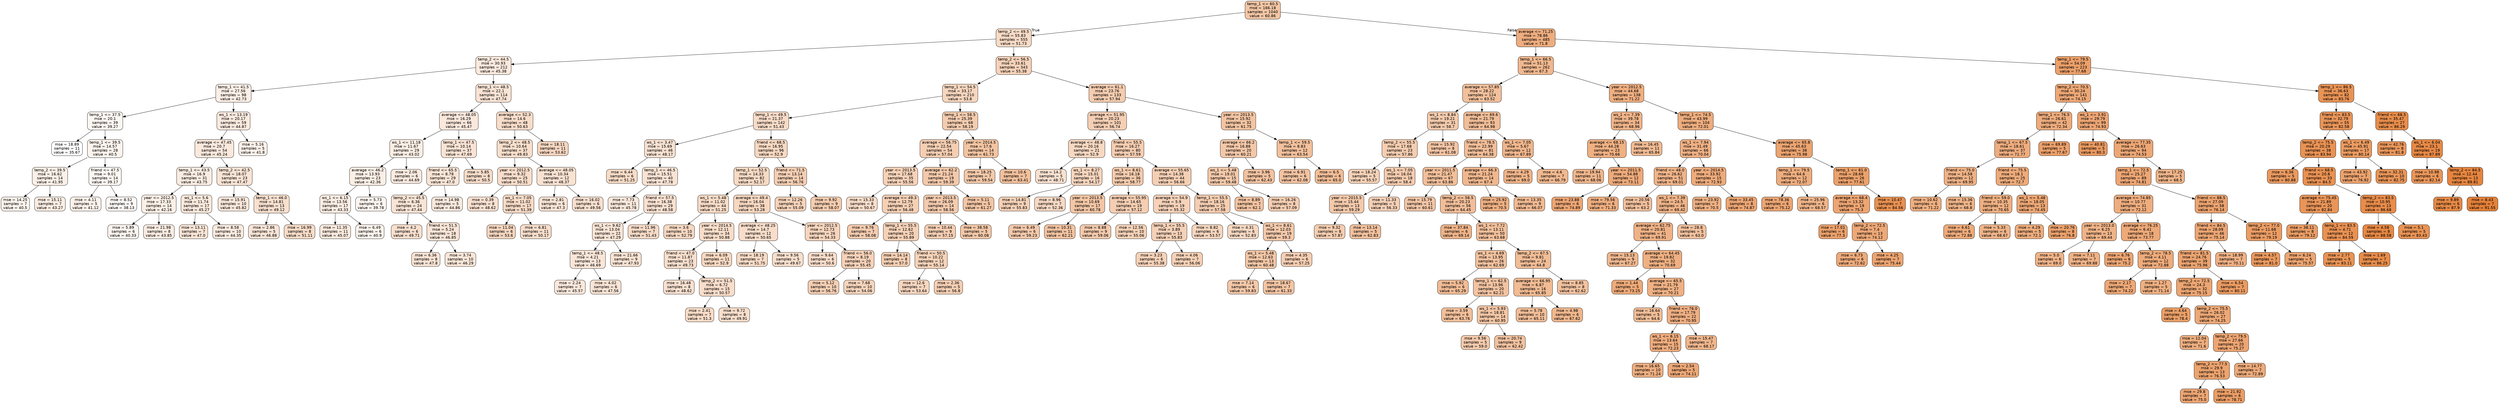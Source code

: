 digraph Tree {
node [shape=box, style="filled, rounded", color="black", fontname=helvetica] ;
edge [fontname=helvetica] ;
0 [label="temp_1 <= 60.5\nmse = 166.18\nsamples = 1040\nvalue = 60.86", fillcolor="#e5813973"] ;
1 [label="temp_2 <= 49.5\nmse = 55.83\nsamples = 555\nvalue = 51.73", fillcolor="#e5813949"] ;
0 -> 1 [labeldistance=2.5, labelangle=45, headlabel="True"] ;
2 [label="temp_2 <= 44.5\nmse = 30.93\nsamples = 212\nvalue = 45.38", fillcolor="#e581392c"] ;
1 -> 2 ;
3 [label="temp_1 <= 41.5\nmse = 27.56\nsamples = 98\nvalue = 42.73", fillcolor="#e5813920"] ;
2 -> 3 ;
4 [label="temp_1 <= 37.5\nmse = 20.1\nsamples = 39\nvalue = 39.27", fillcolor="#e5813910"] ;
3 -> 4 ;
5 [label="mse = 18.89\nsamples = 11\nvalue = 35.67", fillcolor="#e5813900"] ;
4 -> 5 ;
6 [label="temp_1 <= 39.5\nmse = 14.57\nsamples = 28\nvalue = 40.5", fillcolor="#e5813916"] ;
4 -> 6 ;
7 [label="temp_2 <= 39.5\nmse = 16.62\nsamples = 14\nvalue = 41.95", fillcolor="#e581391d"] ;
6 -> 7 ;
8 [label="mse = 14.25\nsamples = 7\nvalue = 40.5", fillcolor="#e5813916"] ;
7 -> 8 ;
9 [label="mse = 15.11\nsamples = 7\nvalue = 43.27", fillcolor="#e5813923"] ;
7 -> 9 ;
10 [label="friend <= 47.5\nmse = 9.01\nsamples = 14\nvalue = 39.17", fillcolor="#e5813910"] ;
6 -> 10 ;
11 [label="mse = 4.11\nsamples = 5\nvalue = 41.12", fillcolor="#e5813919"] ;
10 -> 11 ;
12 [label="mse = 8.52\nsamples = 9\nvalue = 38.13", fillcolor="#e581390b"] ;
10 -> 12 ;
13 [label="ws_1 <= 13.19\nmse = 20.17\nsamples = 59\nvalue = 44.87", fillcolor="#e581392a"] ;
3 -> 13 ;
14 [label="average <= 47.45\nmse = 20.7\nsamples = 54\nvalue = 45.24", fillcolor="#e581392c"] ;
13 -> 14 ;
15 [label="temp_1 <= 43.5\nmse = 16.9\nsamples = 31\nvalue = 43.75", fillcolor="#e5813925"] ;
14 -> 15 ;
16 [label="year <= 2012.5\nmse = 17.33\nsamples = 14\nvalue = 42.16", fillcolor="#e581391e"] ;
15 -> 16 ;
17 [label="mse = 5.89\nsamples = 6\nvalue = 40.33", fillcolor="#e5813915"] ;
16 -> 17 ;
18 [label="mse = 21.98\nsamples = 8\nvalue = 43.85", fillcolor="#e5813925"] ;
16 -> 18 ;
19 [label="ws_1 <= 5.6\nmse = 11.74\nsamples = 17\nvalue = 45.27", fillcolor="#e581392c"] ;
15 -> 19 ;
20 [label="mse = 13.11\nsamples = 7\nvalue = 47.0", fillcolor="#e5813934"] ;
19 -> 20 ;
21 [label="mse = 8.58\nsamples = 10\nvalue = 44.35", fillcolor="#e5813928"] ;
19 -> 21 ;
22 [label="temp_2 <= 42.5\nmse = 18.07\nsamples = 23\nvalue = 47.47", fillcolor="#e5813936"] ;
14 -> 22 ;
23 [label="mse = 15.91\nsamples = 10\nvalue = 45.82", fillcolor="#e581392e"] ;
22 -> 23 ;
24 [label="temp_1 <= 46.0\nmse = 14.81\nsamples = 13\nvalue = 49.12", fillcolor="#e581393d"] ;
22 -> 24 ;
25 [label="mse = 2.86\nsamples = 5\nvalue = 46.88", fillcolor="#e5813933"] ;
24 -> 25 ;
26 [label="mse = 16.99\nsamples = 8\nvalue = 51.11", fillcolor="#e5813946"] ;
24 -> 26 ;
27 [label="mse = 5.16\nsamples = 5\nvalue = 41.8", fillcolor="#e581391c"] ;
13 -> 27 ;
28 [label="temp_1 <= 48.5\nmse = 22.1\nsamples = 114\nvalue = 47.74", fillcolor="#e5813937"] ;
2 -> 28 ;
29 [label="average <= 48.05\nmse = 16.29\nsamples = 66\nvalue = 45.47", fillcolor="#e581392d"] ;
28 -> 29 ;
30 [label="ws_1 <= 11.18\nmse = 11.67\nsamples = 29\nvalue = 43.02", fillcolor="#e5813922"] ;
29 -> 30 ;
31 [label="average <= 46.2\nmse = 13.93\nsamples = 23\nvalue = 42.36", fillcolor="#e581391f"] ;
30 -> 31 ;
32 [label="ws_1 <= 6.15\nmse = 13.56\nsamples = 17\nvalue = 43.33", fillcolor="#e5813923"] ;
31 -> 32 ;
33 [label="mse = 11.35\nsamples = 11\nvalue = 45.07", fillcolor="#e581392b"] ;
32 -> 33 ;
34 [label="mse = 6.49\nsamples = 6\nvalue = 40.9", fillcolor="#e5813918"] ;
32 -> 34 ;
35 [label="mse = 5.73\nsamples = 6\nvalue = 39.78", fillcolor="#e5813913"] ;
31 -> 35 ;
36 [label="mse = 2.06\nsamples = 6\nvalue = 44.69", fillcolor="#e5813929"] ;
30 -> 36 ;
37 [label="temp_1 <= 47.5\nmse = 10.14\nsamples = 37\nvalue = 47.69", fillcolor="#e5813937"] ;
29 -> 37 ;
38 [label="friend <= 65.5\nmse = 8.78\nsamples = 29\nvalue = 47.0", fillcolor="#e5813934"] ;
37 -> 38 ;
39 [label="temp_2 <= 45.5\nmse = 6.36\nsamples = 24\nvalue = 47.44", fillcolor="#e5813936"] ;
38 -> 39 ;
40 [label="mse = 4.2\nsamples = 6\nvalue = 49.71", fillcolor="#e5813940"] ;
39 -> 40 ;
41 [label="friend <= 51.5\nmse = 5.24\nsamples = 18\nvalue = 46.85", fillcolor="#e5813933"] ;
39 -> 41 ;
42 [label="mse = 6.36\nsamples = 8\nvalue = 47.8", fillcolor="#e5813937"] ;
41 -> 42 ;
43 [label="mse = 3.74\nsamples = 10\nvalue = 46.29", fillcolor="#e5813930"] ;
41 -> 43 ;
44 [label="mse = 14.98\nsamples = 5\nvalue = 44.86", fillcolor="#e581392a"] ;
38 -> 44 ;
45 [label="mse = 5.85\nsamples = 8\nvalue = 50.5", fillcolor="#e5813944"] ;
37 -> 45 ;
46 [label="average <= 52.3\nmse = 14.6\nsamples = 48\nvalue = 50.63", fillcolor="#e5813944"] ;
28 -> 46 ;
47 [label="temp_2 <= 48.5\nmse = 10.64\nsamples = 37\nvalue = 49.83", fillcolor="#e5813941"] ;
46 -> 47 ;
48 [label="year <= 2012.5\nmse = 9.32\nsamples = 25\nvalue = 50.51", fillcolor="#e5813944"] ;
47 -> 48 ;
49 [label="mse = 0.39\nsamples = 8\nvalue = 48.62", fillcolor="#e581393b"] ;
48 -> 49 ;
50 [label="ws_1 <= 7.05\nmse = 11.02\nsamples = 17\nvalue = 51.39", fillcolor="#e5813948"] ;
48 -> 50 ;
51 [label="mse = 11.04\nsamples = 6\nvalue = 53.6", fillcolor="#e5813952"] ;
50 -> 51 ;
52 [label="mse = 6.81\nsamples = 11\nvalue = 50.17", fillcolor="#e5813942"] ;
50 -> 52 ;
53 [label="average <= 48.05\nmse = 10.34\nsamples = 12\nvalue = 48.37", fillcolor="#e581393a"] ;
47 -> 53 ;
54 [label="mse = 2.81\nsamples = 6\nvalue = 47.3", fillcolor="#e5813935"] ;
53 -> 54 ;
55 [label="mse = 16.02\nsamples = 6\nvalue = 49.56", fillcolor="#e581393f"] ;
53 -> 55 ;
56 [label="mse = 18.11\nsamples = 11\nvalue = 53.62", fillcolor="#e5813952"] ;
46 -> 56 ;
57 [label="temp_2 <= 56.5\nmse = 33.61\nsamples = 343\nvalue = 55.38", fillcolor="#e581395a"] ;
1 -> 57 ;
58 [label="temp_1 <= 54.5\nmse = 33.17\nsamples = 210\nvalue = 53.8", fillcolor="#e5813953"] ;
57 -> 58 ;
59 [label="temp_1 <= 49.5\nmse = 21.37\nsamples = 142\nvalue = 51.43", fillcolor="#e5813948"] ;
58 -> 59 ;
60 [label="ws_1 <= 3.47\nmse = 15.69\nsamples = 46\nvalue = 48.17", fillcolor="#e5813939"] ;
59 -> 60 ;
61 [label="mse = 6.44\nsamples = 6\nvalue = 51.25", fillcolor="#e5813947"] ;
60 -> 61 ;
62 [label="temp_1 <= 46.5\nmse = 15.51\nsamples = 40\nvalue = 47.78", fillcolor="#e5813937"] ;
60 -> 62 ;
63 [label="mse = 7.73\nsamples = 11\nvalue = 45.78", fillcolor="#e581392e"] ;
62 -> 63 ;
64 [label="friend <= 57.5\nmse = 16.38\nsamples = 29\nvalue = 48.58", fillcolor="#e581393b"] ;
62 -> 64 ;
65 [label="ws_1 <= 9.62\nmse = 13.04\nsamples = 22\nvalue = 47.29", fillcolor="#e5813935"] ;
64 -> 65 ;
66 [label="temp_1 <= 48.5\nmse = 4.21\nsamples = 13\nvalue = 46.69", fillcolor="#e5813932"] ;
65 -> 66 ;
67 [label="mse = 2.24\nsamples = 7\nvalue = 45.57", fillcolor="#e581392d"] ;
66 -> 67 ;
68 [label="mse = 4.02\nsamples = 6\nvalue = 47.56", fillcolor="#e5813936"] ;
66 -> 68 ;
69 [label="mse = 21.66\nsamples = 9\nvalue = 47.93", fillcolor="#e5813938"] ;
65 -> 69 ;
70 [label="mse = 11.96\nsamples = 7\nvalue = 51.43", fillcolor="#e5813948"] ;
64 -> 70 ;
71 [label="friend <= 68.5\nmse = 16.95\nsamples = 96\nvalue = 52.9", fillcolor="#e581394f"] ;
59 -> 71 ;
72 [label="temp_1 <= 52.5\nmse = 14.33\nsamples = 82\nvalue = 52.17", fillcolor="#e581394b"] ;
71 -> 72 ;
73 [label="ws_1 <= 5.48\nmse = 11.02\nsamples = 44\nvalue = 51.25", fillcolor="#e5813947"] ;
72 -> 73 ;
74 [label="mse = 3.6\nsamples = 10\nvalue = 52.79", fillcolor="#e581394e"] ;
73 -> 74 ;
75 [label="year <= 2014.5\nmse = 12.11\nsamples = 34\nvalue = 50.88", fillcolor="#e5813945"] ;
73 -> 75 ;
76 [label="friend <= 47.0\nmse = 11.87\nsamples = 23\nvalue = 49.73", fillcolor="#e5813940"] ;
75 -> 76 ;
77 [label="mse = 16.48\nsamples = 8\nvalue = 48.62", fillcolor="#e581393b"] ;
76 -> 77 ;
78 [label="temp_2 <= 51.5\nmse = 6.72\nsamples = 15\nvalue = 50.57", fillcolor="#e5813944"] ;
76 -> 78 ;
79 [label="mse = 2.41\nsamples = 7\nvalue = 51.3", fillcolor="#e5813947"] ;
78 -> 79 ;
80 [label="mse = 9.72\nsamples = 8\nvalue = 49.91", fillcolor="#e5813941"] ;
78 -> 80 ;
81 [label="mse = 6.09\nsamples = 11\nvalue = 52.9", fillcolor="#e581394f"] ;
75 -> 81 ;
82 [label="average <= 49.4\nmse = 16.04\nsamples = 38\nvalue = 53.28", fillcolor="#e5813950"] ;
72 -> 82 ;
83 [label="average <= 48.25\nmse = 14.7\nsamples = 12\nvalue = 50.65", fillcolor="#e5813944"] ;
82 -> 83 ;
84 [label="mse = 18.19\nsamples = 7\nvalue = 51.75", fillcolor="#e5813949"] ;
83 -> 84 ;
85 [label="mse = 9.56\nsamples = 5\nvalue = 49.67", fillcolor="#e5813940"] ;
83 -> 85 ;
86 [label="year <= 2012.5\nmse = 12.73\nsamples = 26\nvalue = 54.33", fillcolor="#e5813955"] ;
82 -> 86 ;
87 [label="mse = 9.64\nsamples = 6\nvalue = 50.6", fillcolor="#e5813944"] ;
86 -> 87 ;
88 [label="friend <= 56.0\nmse = 8.19\nsamples = 20\nvalue = 55.45", fillcolor="#e581395a"] ;
86 -> 88 ;
89 [label="mse = 5.12\nsamples = 10\nvalue = 56.76", fillcolor="#e5813960"] ;
88 -> 89 ;
90 [label="mse = 7.68\nsamples = 10\nvalue = 54.06", fillcolor="#e5813954"] ;
88 -> 90 ;
91 [label="friend <= 71.5\nmse = 13.14\nsamples = 14\nvalue = 56.76", fillcolor="#e5813960"] ;
71 -> 91 ;
92 [label="mse = 12.26\nsamples = 5\nvalue = 55.09", fillcolor="#e5813959"] ;
91 -> 92 ;
93 [label="mse = 9.92\nsamples = 9\nvalue = 58.07", fillcolor="#e5813966"] ;
91 -> 93 ;
94 [label="temp_1 <= 58.5\nmse = 25.39\nsamples = 68\nvalue = 58.19", fillcolor="#e5813967"] ;
58 -> 94 ;
95 [label="average <= 56.75\nmse = 22.54\nsamples = 54\nvalue = 57.04", fillcolor="#e5813962"] ;
94 -> 95 ;
96 [label="year <= 2013.5\nmse = 17.68\nsamples = 35\nvalue = 55.56", fillcolor="#e581395b"] ;
95 -> 96 ;
97 [label="mse = 15.33\nsamples = 8\nvalue = 50.67", fillcolor="#e5813944"] ;
96 -> 97 ;
98 [label="average <= 49.3\nmse = 12.79\nsamples = 27\nvalue = 56.48", fillcolor="#e581395f"] ;
96 -> 98 ;
99 [label="mse = 9.76\nsamples = 7\nvalue = 58.08", fillcolor="#e5813966"] ;
98 -> 99 ;
100 [label="temp_1 <= 55.5\nmse = 12.62\nsamples = 20\nvalue = 55.89", fillcolor="#e581395c"] ;
98 -> 100 ;
101 [label="mse = 14.14\nsamples = 8\nvalue = 57.0", fillcolor="#e5813961"] ;
100 -> 101 ;
102 [label="friend <= 50.5\nmse = 10.22\nsamples = 12\nvalue = 55.14", fillcolor="#e5813959"] ;
100 -> 102 ;
103 [label="mse = 12.6\nsamples = 7\nvalue = 53.64", fillcolor="#e5813952"] ;
102 -> 103 ;
104 [label="mse = 2.36\nsamples = 5\nvalue = 56.8", fillcolor="#e5813960"] ;
102 -> 104 ;
105 [label="average <= 62.2\nmse = 21.24\nsamples = 19\nvalue = 59.39", fillcolor="#e581396c"] ;
95 -> 105 ;
106 [label="year <= 2013.5\nmse = 26.09\nsamples = 14\nvalue = 58.56", fillcolor="#e5813968"] ;
105 -> 106 ;
107 [label="mse = 10.44\nsamples = 9\nvalue = 57.15", fillcolor="#e5813962"] ;
106 -> 107 ;
108 [label="mse = 38.58\nsamples = 5\nvalue = 60.08", fillcolor="#e581396f"] ;
106 -> 108 ;
109 [label="mse = 5.11\nsamples = 5\nvalue = 61.27", fillcolor="#e5813975"] ;
105 -> 109 ;
110 [label="year <= 2014.5\nmse = 17.6\nsamples = 14\nvalue = 61.73", fillcolor="#e5813977"] ;
94 -> 110 ;
111 [label="mse = 18.25\nsamples = 7\nvalue = 59.54", fillcolor="#e581396d"] ;
110 -> 111 ;
112 [label="mse = 10.6\nsamples = 7\nvalue = 63.41", fillcolor="#e581397f"] ;
110 -> 112 ;
113 [label="average <= 61.1\nmse = 23.76\nsamples = 133\nvalue = 57.94", fillcolor="#e5813966"] ;
57 -> 113 ;
114 [label="average <= 51.95\nmse = 20.23\nsamples = 101\nvalue = 56.74", fillcolor="#e5813960"] ;
113 -> 114 ;
115 [label="average <= 48.8\nmse = 20.16\nsamples = 21\nvalue = 52.9", fillcolor="#e581394f"] ;
114 -> 115 ;
116 [label="mse = 14.2\nsamples = 5\nvalue = 48.71", fillcolor="#e581393c"] ;
115 -> 116 ;
117 [label="ws_1 <= 8.27\nmse = 15.01\nsamples = 16\nvalue = 54.17", fillcolor="#e5813954"] ;
115 -> 117 ;
118 [label="mse = 14.81\nsamples = 9\nvalue = 55.83", fillcolor="#e581395c"] ;
117 -> 118 ;
119 [label="mse = 8.96\nsamples = 7\nvalue = 52.36", fillcolor="#e581394c"] ;
117 -> 119 ;
120 [label="friend <= 55.5\nmse = 16.27\nsamples = 80\nvalue = 57.59", fillcolor="#e5813964"] ;
114 -> 120 ;
121 [label="ws_1 <= 8.61\nmse = 16.18\nsamples = 36\nvalue = 58.77", fillcolor="#e5813969"] ;
120 -> 121 ;
122 [label="year <= 2013.5\nmse = 10.69\nsamples = 17\nvalue = 60.78", fillcolor="#e5813973"] ;
121 -> 122 ;
123 [label="mse = 6.49\nsamples = 6\nvalue = 59.23", fillcolor="#e581396c"] ;
122 -> 123 ;
124 [label="mse = 10.31\nsamples = 11\nvalue = 62.21", fillcolor="#e5813979"] ;
122 -> 124 ;
125 [label="average <= 55.95\nmse = 14.65\nsamples = 19\nvalue = 57.12", fillcolor="#e5813962"] ;
121 -> 125 ;
126 [label="mse = 8.88\nsamples = 9\nvalue = 59.06", fillcolor="#e581396b"] ;
125 -> 126 ;
127 [label="mse = 12.56\nsamples = 10\nvalue = 55.06", fillcolor="#e5813959"] ;
125 -> 127 ;
128 [label="average <= 55.65\nmse = 14.38\nsamples = 44\nvalue = 56.66", fillcolor="#e5813960"] ;
120 -> 128 ;
129 [label="average <= 54.9\nmse = 5.9\nsamples = 19\nvalue = 55.32", fillcolor="#e581395a"] ;
128 -> 129 ;
130 [label="temp_1 <= 55.5\nmse = 3.89\nsamples = 13\nvalue = 55.83", fillcolor="#e581395c"] ;
129 -> 130 ;
131 [label="mse = 3.23\nsamples = 6\nvalue = 55.38", fillcolor="#e581395a"] ;
130 -> 131 ;
132 [label="mse = 4.06\nsamples = 7\nvalue = 56.06", fillcolor="#e581395d"] ;
130 -> 132 ;
133 [label="mse = 8.82\nsamples = 6\nvalue = 53.57", fillcolor="#e5813952"] ;
129 -> 133 ;
134 [label="temp_1 <= 55.5\nmse = 18.16\nsamples = 25\nvalue = 57.58", fillcolor="#e5813964"] ;
128 -> 134 ;
135 [label="mse = 4.31\nsamples = 6\nvalue = 52.83", fillcolor="#e581394e"] ;
134 -> 135 ;
136 [label="ws_1 <= 8.61\nmse = 12.03\nsamples = 19\nvalue = 59.3", fillcolor="#e581396c"] ;
134 -> 136 ;
137 [label="ws_1 <= 5.48\nmse = 12.63\nsamples = 13\nvalue = 60.48", fillcolor="#e5813971"] ;
136 -> 137 ;
138 [label="mse = 7.14\nsamples = 6\nvalue = 59.83", fillcolor="#e581396e"] ;
137 -> 138 ;
139 [label="mse = 18.67\nsamples = 7\nvalue = 61.33", fillcolor="#e5813975"] ;
137 -> 139 ;
140 [label="mse = 4.35\nsamples = 6\nvalue = 57.25", fillcolor="#e5813962"] ;
136 -> 140 ;
141 [label="year <= 2013.5\nmse = 15.92\nsamples = 32\nvalue = 61.75", fillcolor="#e5813977"] ;
113 -> 141 ;
142 [label="average <= 66.2\nmse = 16.88\nsamples = 20\nvalue = 60.21", fillcolor="#e5813970"] ;
141 -> 142 ;
143 [label="ws_1 <= 5.48\nmse = 19.01\nsamples = 15\nvalue = 59.48", fillcolor="#e581396d"] ;
142 -> 143 ;
144 [label="mse = 8.89\nsamples = 7\nvalue = 62.1", fillcolor="#e5813979"] ;
143 -> 144 ;
145 [label="mse = 16.26\nsamples = 8\nvalue = 57.09", fillcolor="#e5813962"] ;
143 -> 145 ;
146 [label="mse = 3.96\nsamples = 5\nvalue = 62.43", fillcolor="#e581397a"] ;
142 -> 146 ;
147 [label="temp_1 <= 59.5\nmse = 8.83\nsamples = 12\nvalue = 63.54", fillcolor="#e581397f"] ;
141 -> 147 ;
148 [label="mse = 6.91\nsamples = 6\nvalue = 62.08", fillcolor="#e5813979"] ;
147 -> 148 ;
149 [label="mse = 6.5\nsamples = 6\nvalue = 65.0", fillcolor="#e5813986"] ;
147 -> 149 ;
150 [label="average <= 71.25\nmse = 78.86\nsamples = 485\nvalue = 71.8", fillcolor="#e58139a5"] ;
0 -> 150 [labeldistance=2.5, labelangle=-45, headlabel="False"] ;
151 [label="temp_1 <= 66.5\nmse = 51.13\nsamples = 262\nvalue = 67.3", fillcolor="#e5813990"] ;
150 -> 151 ;
152 [label="average <= 57.85\nmse = 28.22\nsamples = 124\nvalue = 63.52", fillcolor="#e581397f"] ;
151 -> 152 ;
153 [label="ws_1 <= 8.84\nmse = 19.21\nsamples = 31\nvalue = 58.7", fillcolor="#e5813969"] ;
152 -> 153 ;
154 [label="temp_2 <= 55.5\nmse = 17.68\nsamples = 23\nvalue = 57.86", fillcolor="#e5813965"] ;
153 -> 154 ;
155 [label="mse = 18.24\nsamples = 5\nvalue = 55.57", fillcolor="#e581395b"] ;
154 -> 155 ;
156 [label="ws_1 <= 7.05\nmse = 16.04\nsamples = 18\nvalue = 58.4", fillcolor="#e5813968"] ;
154 -> 156 ;
157 [label="year <= 2015.5\nmse = 15.44\nsamples = 13\nvalue = 59.29", fillcolor="#e581396c"] ;
156 -> 157 ;
158 [label="mse = 9.32\nsamples = 8\nvalue = 57.87", fillcolor="#e5813965"] ;
157 -> 158 ;
159 [label="mse = 13.14\nsamples = 5\nvalue = 62.83", fillcolor="#e581397c"] ;
157 -> 159 ;
160 [label="mse = 11.33\nsamples = 5\nvalue = 56.33", fillcolor="#e581395e"] ;
156 -> 160 ;
161 [label="mse = 15.92\nsamples = 8\nvalue = 61.08", fillcolor="#e5813974"] ;
153 -> 161 ;
162 [label="average <= 69.6\nmse = 21.79\nsamples = 93\nvalue = 64.98", fillcolor="#e5813986"] ;
152 -> 162 ;
163 [label="friend <= 78.5\nmse = 22.99\nsamples = 81\nvalue = 64.38", fillcolor="#e5813983"] ;
162 -> 163 ;
164 [label="year <= 2011.5\nmse = 21.47\nsamples = 67\nvalue = 63.86", fillcolor="#e5813981"] ;
163 -> 164 ;
165 [label="mse = 15.79\nsamples = 11\nvalue = 60.61", fillcolor="#e5813972"] ;
164 -> 165 ;
166 [label="temp_2 <= 58.5\nmse = 20.23\nsamples = 56\nvalue = 64.45", fillcolor="#e5813983"] ;
164 -> 166 ;
167 [label="mse = 37.84\nsamples = 6\nvalue = 69.14", fillcolor="#e5813999"] ;
166 -> 167 ;
168 [label="ws_1 <= 7.72\nmse = 13.11\nsamples = 50\nvalue = 63.68", fillcolor="#e5813980"] ;
166 -> 168 ;
169 [label="ws_1 <= 4.69\nmse = 13.95\nsamples = 26\nvalue = 62.69", fillcolor="#e581397b"] ;
168 -> 169 ;
170 [label="mse = 5.92\nsamples = 6\nvalue = 65.29", fillcolor="#e5813987"] ;
169 -> 170 ;
171 [label="temp_1 <= 62.5\nmse = 13.96\nsamples = 20\nvalue = 62.21", fillcolor="#e5813979"] ;
169 -> 171 ;
172 [label="mse = 3.59\nsamples = 6\nvalue = 63.76", fillcolor="#e5813980"] ;
171 -> 172 ;
173 [label="ws_1 <= 5.93\nmse = 18.81\nsamples = 14\nvalue = 60.95", fillcolor="#e5813973"] ;
171 -> 173 ;
174 [label="mse = 9.56\nsamples = 5\nvalue = 59.0", fillcolor="#e581396a"] ;
173 -> 174 ;
175 [label="mse = 20.74\nsamples = 9\nvalue = 62.42", fillcolor="#e581397a"] ;
173 -> 175 ;
176 [label="temp_2 <= 67.5\nmse = 9.81\nsamples = 24\nvalue = 64.8", fillcolor="#e5813985"] ;
168 -> 176 ;
177 [label="average <= 66.95\nmse = 6.87\nsamples = 16\nvalue = 65.85", fillcolor="#e581398a"] ;
176 -> 177 ;
178 [label="mse = 5.78\nsamples = 10\nvalue = 65.11", fillcolor="#e5813986"] ;
177 -> 178 ;
179 [label="mse = 4.98\nsamples = 6\nvalue = 67.62", fillcolor="#e5813992"] ;
177 -> 179 ;
180 [label="mse = 8.85\nsamples = 8\nvalue = 62.62", fillcolor="#e581397b"] ;
176 -> 180 ;
181 [label="average <= 66.3\nmse = 21.24\nsamples = 14\nvalue = 67.4", fillcolor="#e5813991"] ;
163 -> 181 ;
182 [label="mse = 25.92\nsamples = 5\nvalue = 70.5", fillcolor="#e581399f"] ;
181 -> 182 ;
183 [label="mse = 13.35\nsamples = 9\nvalue = 66.07", fillcolor="#e581398b"] ;
181 -> 183 ;
184 [label="ws_1 <= 7.05\nmse = 5.67\nsamples = 12\nvalue = 67.89", fillcolor="#e5813993"] ;
162 -> 184 ;
185 [label="mse = 4.29\nsamples = 5\nvalue = 69.0", fillcolor="#e5813998"] ;
184 -> 185 ;
186 [label="mse = 4.6\nsamples = 7\nvalue = 66.79", fillcolor="#e581398e"] ;
184 -> 186 ;
187 [label="year <= 2012.5\nmse = 44.68\nsamples = 138\nvalue = 71.22", fillcolor="#e58139a2"] ;
151 -> 187 ;
188 [label="ws_1 <= 7.39\nmse = 39.78\nsamples = 34\nvalue = 68.96", fillcolor="#e5813998"] ;
187 -> 188 ;
189 [label="average <= 68.15\nmse = 44.28\nsamples = 23\nvalue = 70.66", fillcolor="#e58139a0"] ;
188 -> 189 ;
190 [label="mse = 19.94\nsamples = 11\nvalue = 68.06", fillcolor="#e5813994"] ;
189 -> 190 ;
191 [label="year <= 2011.5\nmse = 54.88\nsamples = 12\nvalue = 73.11", fillcolor="#e58139ab"] ;
189 -> 191 ;
192 [label="mse = 23.88\nsamples = 6\nvalue = 74.89", fillcolor="#e58139b3"] ;
191 -> 192 ;
193 [label="mse = 79.56\nsamples = 6\nvalue = 71.33", fillcolor="#e58139a3"] ;
191 -> 193 ;
194 [label="mse = 16.45\nsamples = 11\nvalue = 65.84", fillcolor="#e581398a"] ;
188 -> 194 ;
195 [label="temp_1 <= 74.5\nmse = 43.99\nsamples = 104\nvalue = 72.01", fillcolor="#e58139a6"] ;
187 -> 195 ;
196 [label="ws_1 <= 7.94\nmse = 31.49\nsamples = 66\nvalue = 70.04", fillcolor="#e581399d"] ;
195 -> 196 ;
197 [label="friend <= 48.0\nmse = 26.62\nsamples = 51\nvalue = 69.01", fillcolor="#e5813998"] ;
196 -> 197 ;
198 [label="mse = 20.56\nsamples = 5\nvalue = 63.2", fillcolor="#e581397e"] ;
197 -> 198 ;
199 [label="ws_1 <= 7.39\nmse = 24.5\nsamples = 46\nvalue = 69.42", fillcolor="#e581399a"] ;
197 -> 199 ;
200 [label="average <= 62.75\nmse = 20.81\nsamples = 41\nvalue = 69.91", fillcolor="#e581399c"] ;
199 -> 200 ;
201 [label="mse = 15.13\nsamples = 9\nvalue = 67.27", fillcolor="#e5813990"] ;
200 -> 201 ;
202 [label="average <= 64.45\nmse = 19.82\nsamples = 32\nvalue = 70.69", fillcolor="#e58139a0"] ;
200 -> 202 ;
203 [label="mse = 1.44\nsamples = 5\nvalue = 73.25", fillcolor="#e58139ac"] ;
202 -> 203 ;
204 [label="average <= 65.5\nmse = 21.79\nsamples = 27\nvalue = 70.21", fillcolor="#e581399e"] ;
202 -> 204 ;
205 [label="mse = 16.64\nsamples = 5\nvalue = 64.6", fillcolor="#e5813984"] ;
204 -> 205 ;
206 [label="friend <= 76.0\nmse = 17.79\nsamples = 22\nvalue = 70.95", fillcolor="#e58139a1"] ;
204 -> 206 ;
207 [label="ws_1 <= 6.15\nmse = 13.64\nsamples = 15\nvalue = 72.23", fillcolor="#e58139a7"] ;
206 -> 207 ;
208 [label="mse = 16.65\nsamples = 10\nvalue = 71.24", fillcolor="#e58139a2"] ;
207 -> 208 ;
209 [label="mse = 2.54\nsamples = 5\nvalue = 74.11", fillcolor="#e58139af"] ;
207 -> 209 ;
210 [label="mse = 15.47\nsamples = 7\nvalue = 68.17", fillcolor="#e5813994"] ;
206 -> 210 ;
211 [label="mse = 28.8\nsamples = 5\nvalue = 63.0", fillcolor="#e581397d"] ;
199 -> 211 ;
212 [label="year <= 2014.5\nmse = 33.92\nsamples = 15\nvalue = 72.93", fillcolor="#e58139aa"] ;
196 -> 212 ;
213 [label="mse = 23.92\nsamples = 7\nvalue = 70.5", fillcolor="#e581399f"] ;
212 -> 213 ;
214 [label="mse = 33.45\nsamples = 8\nvalue = 74.87", fillcolor="#e58139b3"] ;
212 -> 214 ;
215 [label="average <= 65.8\nmse = 45.63\nsamples = 38\nvalue = 75.98", fillcolor="#e58139b8"] ;
195 -> 215 ;
216 [label="temp_1 <= 79.5\nmse = 64.6\nsamples = 12\nvalue = 72.07", fillcolor="#e58139a6"] ;
215 -> 216 ;
217 [label="mse = 78.36\nsamples = 6\nvalue = 75.12", fillcolor="#e58139b4"] ;
216 -> 217 ;
218 [label="mse = 25.96\nsamples = 6\nvalue = 68.57", fillcolor="#e5813996"] ;
216 -> 218 ;
219 [label="temp_1 <= 81.0\nmse = 28.68\nsamples = 26\nvalue = 77.61", fillcolor="#e58139bf"] ;
215 -> 219 ;
220 [label="average <= 68.4\nmse = 13.32\nsamples = 19\nvalue = 75.3", fillcolor="#e58139b5"] ;
219 -> 220 ;
221 [label="mse = 17.01\nsamples = 6\nvalue = 77.3", fillcolor="#e58139be"] ;
220 -> 221 ;
222 [label="temp_2 <= 72.5\nmse = 7.4\nsamples = 13\nvalue = 74.12", fillcolor="#e58139af"] ;
220 -> 222 ;
223 [label="mse = 6.73\nsamples = 6\nvalue = 72.62", fillcolor="#e58139a9"] ;
222 -> 223 ;
224 [label="mse = 4.25\nsamples = 7\nvalue = 75.44", fillcolor="#e58139b6"] ;
222 -> 224 ;
225 [label="mse = 10.47\nsamples = 7\nvalue = 84.56", fillcolor="#e58139df"] ;
219 -> 225 ;
226 [label="temp_1 <= 79.5\nmse = 54.09\nsamples = 223\nvalue = 77.68", fillcolor="#e58139c0"] ;
150 -> 226 ;
227 [label="temp_2 <= 70.5\nmse = 30.24\nsamples = 141\nvalue = 74.15", fillcolor="#e58139b0"] ;
226 -> 227 ;
228 [label="temp_1 <= 76.5\nmse = 26.61\nsamples = 42\nvalue = 72.34", fillcolor="#e58139a7"] ;
227 -> 228 ;
229 [label="temp_1 <= 67.5\nmse = 18.61\nsamples = 37\nvalue = 71.77", fillcolor="#e58139a5"] ;
228 -> 229 ;
230 [label="friend <= 75.0\nmse = 14.58\nsamples = 12\nvalue = 69.95", fillcolor="#e581399c"] ;
229 -> 230 ;
231 [label="mse = 10.62\nsamples = 6\nvalue = 71.22", fillcolor="#e58139a2"] ;
230 -> 231 ;
232 [label="mse = 15.36\nsamples = 6\nvalue = 68.8", fillcolor="#e5813997"] ;
230 -> 232 ;
233 [label="friend <= 75.5\nmse = 18.1\nsamples = 25\nvalue = 72.7", fillcolor="#e58139a9"] ;
229 -> 233 ;
234 [label="friend <= 59.0\nmse = 10.35\nsamples = 12\nvalue = 70.65", fillcolor="#e58139a0"] ;
233 -> 234 ;
235 [label="mse = 6.61\nsamples = 6\nvalue = 72.88", fillcolor="#e58139aa"] ;
234 -> 235 ;
236 [label="mse = 5.33\nsamples = 6\nvalue = 68.67", fillcolor="#e5813997"] ;
234 -> 236 ;
237 [label="ws_1 <= 5.48\nmse = 18.05\nsamples = 13\nvalue = 74.45", fillcolor="#e58139b1"] ;
233 -> 237 ;
238 [label="mse = 4.29\nsamples = 5\nvalue = 72.1", fillcolor="#e58139a6"] ;
237 -> 238 ;
239 [label="mse = 20.76\nsamples = 8\nvalue = 76.8", fillcolor="#e58139bc"] ;
237 -> 239 ;
240 [label="mse = 69.89\nsamples = 5\nvalue = 77.67", fillcolor="#e58139c0"] ;
228 -> 240 ;
241 [label="ws_1 <= 3.91\nmse = 29.79\nsamples = 99\nvalue = 74.93", fillcolor="#e58139b3"] ;
227 -> 241 ;
242 [label="mse = 40.81\nsamples = 5\nvalue = 80.3", fillcolor="#e58139cc"] ;
241 -> 242 ;
243 [label="average <= 77.35\nmse = 26.63\nsamples = 94\nvalue = 74.53", fillcolor="#e58139b1"] ;
241 -> 243 ;
244 [label="temp_1 <= 72.5\nmse = 25.27\nsamples = 89\nvalue = 74.81", fillcolor="#e58139b3"] ;
243 -> 244 ;
245 [label="average <= 74.85\nmse = 10.77\nsamples = 31\nvalue = 72.12", fillcolor="#e58139a6"] ;
244 -> 245 ;
246 [label="year <= 2013.0\nmse = 6.25\nsamples = 13\nvalue = 69.44", fillcolor="#e581399a"] ;
245 -> 246 ;
247 [label="mse = 5.0\nsamples = 6\nvalue = 69.0", fillcolor="#e5813998"] ;
246 -> 247 ;
248 [label="mse = 7.11\nsamples = 7\nvalue = 69.88", fillcolor="#e581399c"] ;
246 -> 248 ;
249 [label="average <= 76.25\nmse = 6.41\nsamples = 18\nvalue = 73.77", fillcolor="#e58139ae"] ;
245 -> 249 ;
250 [label="mse = 6.76\nsamples = 6\nvalue = 75.2", fillcolor="#e58139b4"] ;
249 -> 250 ;
251 [label="temp_2 <= 78.5\nmse = 4.11\nsamples = 12\nvalue = 72.88", fillcolor="#e58139aa"] ;
249 -> 251 ;
252 [label="mse = 2.17\nsamples = 7\nvalue = 74.22", fillcolor="#e58139b0"] ;
251 -> 252 ;
253 [label="mse = 1.27\nsamples = 5\nvalue = 71.14", fillcolor="#e58139a2"] ;
251 -> 253 ;
254 [label="friend <= 88.5\nmse = 27.09\nsamples = 58\nvalue = 76.14", fillcolor="#e58139b9"] ;
244 -> 254 ;
255 [label="friend <= 84.5\nmse = 28.09\nsamples = 46\nvalue = 75.14", fillcolor="#e58139b4"] ;
254 -> 255 ;
256 [label="friend <= 81.5\nmse = 24.76\nsamples = 39\nvalue = 75.96", fillcolor="#e58139b8"] ;
255 -> 256 ;
257 [label="temp_2 <= 72.5\nmse = 24.3\nsamples = 32\nvalue = 75.15", fillcolor="#e58139b4"] ;
256 -> 257 ;
258 [label="mse = 4.64\nsamples = 5\nvalue = 78.4", fillcolor="#e58139c3"] ;
257 -> 258 ;
259 [label="temp_2 <= 75.5\nmse = 26.02\nsamples = 27\nvalue = 74.25", fillcolor="#e58139b0"] ;
257 -> 259 ;
260 [label="mse = 12.04\nsamples = 7\nvalue = 71.6", fillcolor="#e58139a4"] ;
259 -> 260 ;
261 [label="temp_2 <= 79.5\nmse = 27.66\nsamples = 20\nvalue = 75.27", fillcolor="#e58139b5"] ;
259 -> 261 ;
262 [label="temp_2 <= 77.5\nmse = 29.9\nsamples = 13\nvalue = 76.53", fillcolor="#e58139ba"] ;
261 -> 262 ;
263 [label="mse = 29.8\nsamples = 7\nvalue = 75.0", fillcolor="#e58139b3"] ;
262 -> 263 ;
264 [label="mse = 21.92\nsamples = 6\nvalue = 78.71", fillcolor="#e58139c4"] ;
262 -> 264 ;
265 [label="mse = 14.77\nsamples = 7\nvalue = 72.89", fillcolor="#e58139aa"] ;
261 -> 265 ;
266 [label="mse = 6.54\nsamples = 7\nvalue = 80.11", fillcolor="#e58139cb"] ;
256 -> 266 ;
267 [label="mse = 18.99\nsamples = 7\nvalue = 70.11", fillcolor="#e581399d"] ;
255 -> 267 ;
268 [label="temp_2 <= 77.0\nmse = 11.68\nsamples = 12\nvalue = 79.19", fillcolor="#e58139c7"] ;
254 -> 268 ;
269 [label="mse = 4.57\nsamples = 7\nvalue = 81.0", fillcolor="#e58139cf"] ;
268 -> 269 ;
270 [label="mse = 6.24\nsamples = 5\nvalue = 75.57", fillcolor="#e58139b6"] ;
268 -> 270 ;
271 [label="mse = 17.25\nsamples = 5\nvalue = 68.5", fillcolor="#e5813996"] ;
243 -> 271 ;
272 [label="temp_1 <= 86.5\nmse = 36.63\nsamples = 82\nvalue = 83.76", fillcolor="#e58139db"] ;
226 -> 272 ;
273 [label="friend <= 83.5\nmse = 32.79\nsamples = 55\nvalue = 82.58", fillcolor="#e58139d6"] ;
272 -> 273 ;
274 [label="temp_2 <= 75.5\nmse = 20.29\nsamples = 38\nvalue = 83.94", fillcolor="#e58139dc"] ;
273 -> 274 ;
275 [label="mse = 6.36\nsamples = 5\nvalue = 80.88", fillcolor="#e58139ce"] ;
274 -> 275 ;
276 [label="friend <= 68.5\nmse = 20.8\nsamples = 33\nvalue = 84.5", fillcolor="#e58139df"] ;
274 -> 276 ;
277 [label="average <= 75.45\nmse = 21.89\nsamples = 20\nvalue = 82.84", fillcolor="#e58139d7"] ;
276 -> 277 ;
278 [label="mse = 38.11\nsamples = 8\nvalue = 79.12", fillcolor="#e58139c6"] ;
277 -> 278 ;
279 [label="temp_1 <= 83.5\nmse = 4.71\nsamples = 12\nvalue = 84.59", fillcolor="#e58139df"] ;
277 -> 279 ;
280 [label="mse = 2.77\nsamples = 5\nvalue = 83.11", fillcolor="#e58139d9"] ;
279 -> 280 ;
281 [label="mse = 1.69\nsamples = 7\nvalue = 86.25", fillcolor="#e58139e7"] ;
279 -> 281 ;
282 [label="temp_2 <= 83.5\nmse = 10.95\nsamples = 13\nvalue = 86.68", fillcolor="#e58139e9"] ;
276 -> 282 ;
283 [label="mse = 4.58\nsamples = 8\nvalue = 88.58", fillcolor="#e58139f1"] ;
282 -> 283 ;
284 [label="mse = 5.1\nsamples = 5\nvalue = 83.43", fillcolor="#e58139da"] ;
282 -> 284 ;
285 [label="ws_1 <= 6.49\nmse = 45.91\nsamples = 17\nvalue = 80.14", fillcolor="#e58139cb"] ;
273 -> 285 ;
286 [label="mse = 43.92\nsamples = 7\nvalue = 76.92", fillcolor="#e58139bc"] ;
285 -> 286 ;
287 [label="mse = 32.31\nsamples = 10\nvalue = 82.75", fillcolor="#e58139d7"] ;
285 -> 287 ;
288 [label="friend <= 68.5\nmse = 35.47\nsamples = 27\nvalue = 86.29", fillcolor="#e58139e7"] ;
272 -> 288 ;
289 [label="mse = 42.76\nsamples = 8\nvalue = 81.8", fillcolor="#e58139d3"] ;
288 -> 289 ;
290 [label="ws_1 <= 6.04\nmse = 23.1\nsamples = 19\nvalue = 87.89", fillcolor="#e58139ee"] ;
288 -> 290 ;
291 [label="mse = 10.98\nsamples = 6\nvalue = 82.14", fillcolor="#e58139d4"] ;
290 -> 291 ;
292 [label="temp_2 <= 84.5\nmse = 12.44\nsamples = 13\nvalue = 89.81", fillcolor="#e58139f7"] ;
290 -> 292 ;
293 [label="mse = 9.89\nsamples = 6\nvalue = 87.9", fillcolor="#e58139ee"] ;
292 -> 293 ;
294 [label="mse = 8.43\nsamples = 7\nvalue = 91.55", fillcolor="#e58139ff"] ;
292 -> 294 ;
}